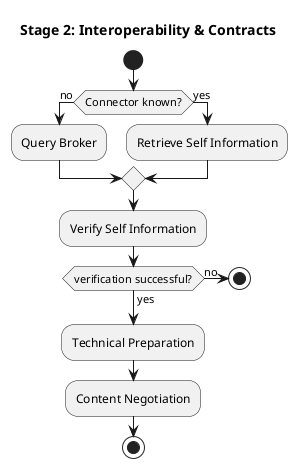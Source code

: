 @startuml

start

title Stage 2: Interoperability & Contracts

if (Connector known?) then (no)
    :Query Broker;
else (yes)
    :Retrieve Self Information;
endif

:Verify Self Information;

if (verification successful?) then (yes)
    else (no)
        stop
endif

:Technical Preparation;
:Content Negotiation;

stop

@enduml